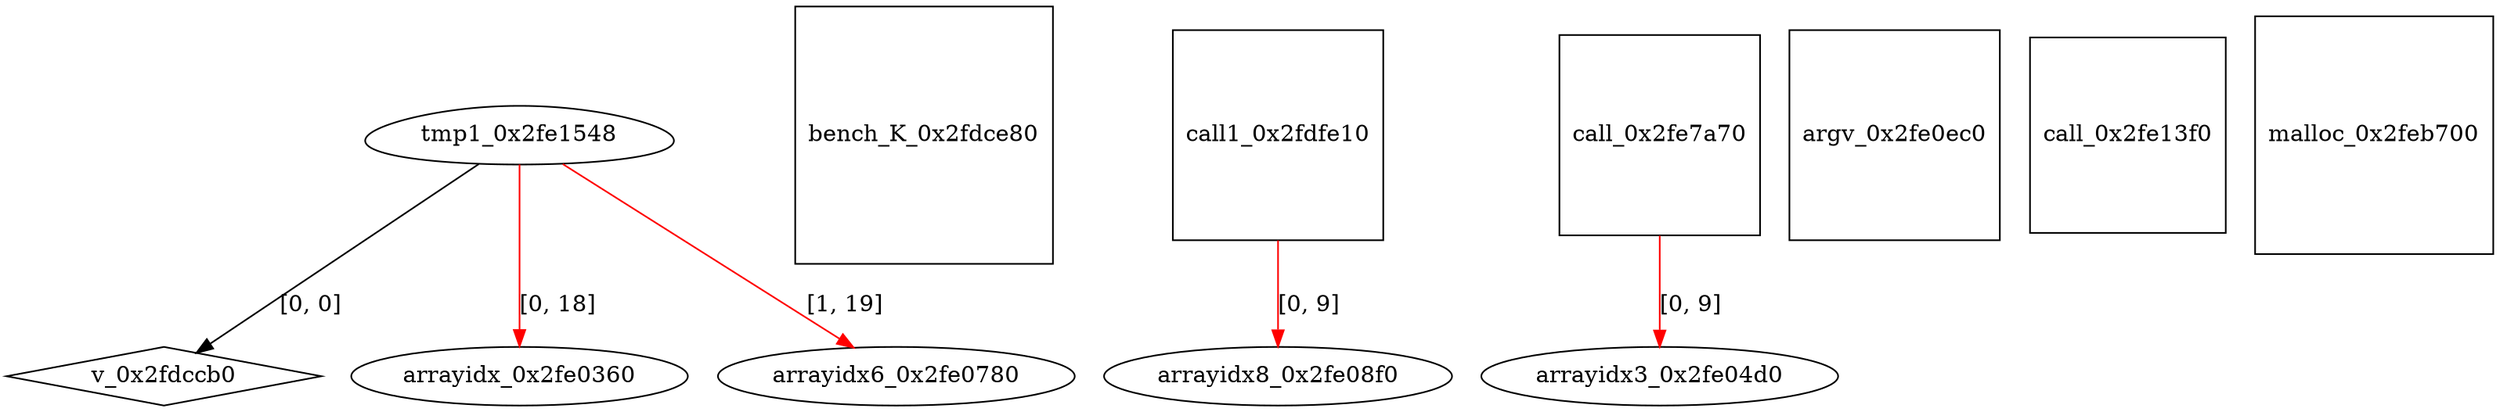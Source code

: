 digraph grafico {
"v_0x2fdccb0" [shape=diamond];
"tmp1_0x2fe1548" -> "v_0x2fdccb0" [label="[0, 0]"];
"bench_K_0x2fdce80" [shape=square];
"call1_0x2fdfe10" [shape=square];
"arrayidx_0x2fe0360" [shape=ellipse];
"tmp1_0x2fe1548" -> "arrayidx_0x2fe0360" [label="[0, 18]",color=red];
"arrayidx3_0x2fe04d0" [shape=ellipse];
"call_0x2fe7a70" -> "arrayidx3_0x2fe04d0" [label="[0, 9]",color=red];
"arrayidx6_0x2fe0780" [shape=ellipse];
"tmp1_0x2fe1548" -> "arrayidx6_0x2fe0780" [label="[1, 19]",color=red];
"arrayidx8_0x2fe08f0" [shape=ellipse];
"call1_0x2fdfe10" -> "arrayidx8_0x2fe08f0" [label="[0, 9]",color=red];
"argv_0x2fe0ec0" [shape=square];
"call_0x2fe13f0" [shape=square];
"tmp1_0x2fe1548" [shape=egg];
"call_0x2fe7a70" [shape=square];
"malloc_0x2feb700" [shape=square];
}